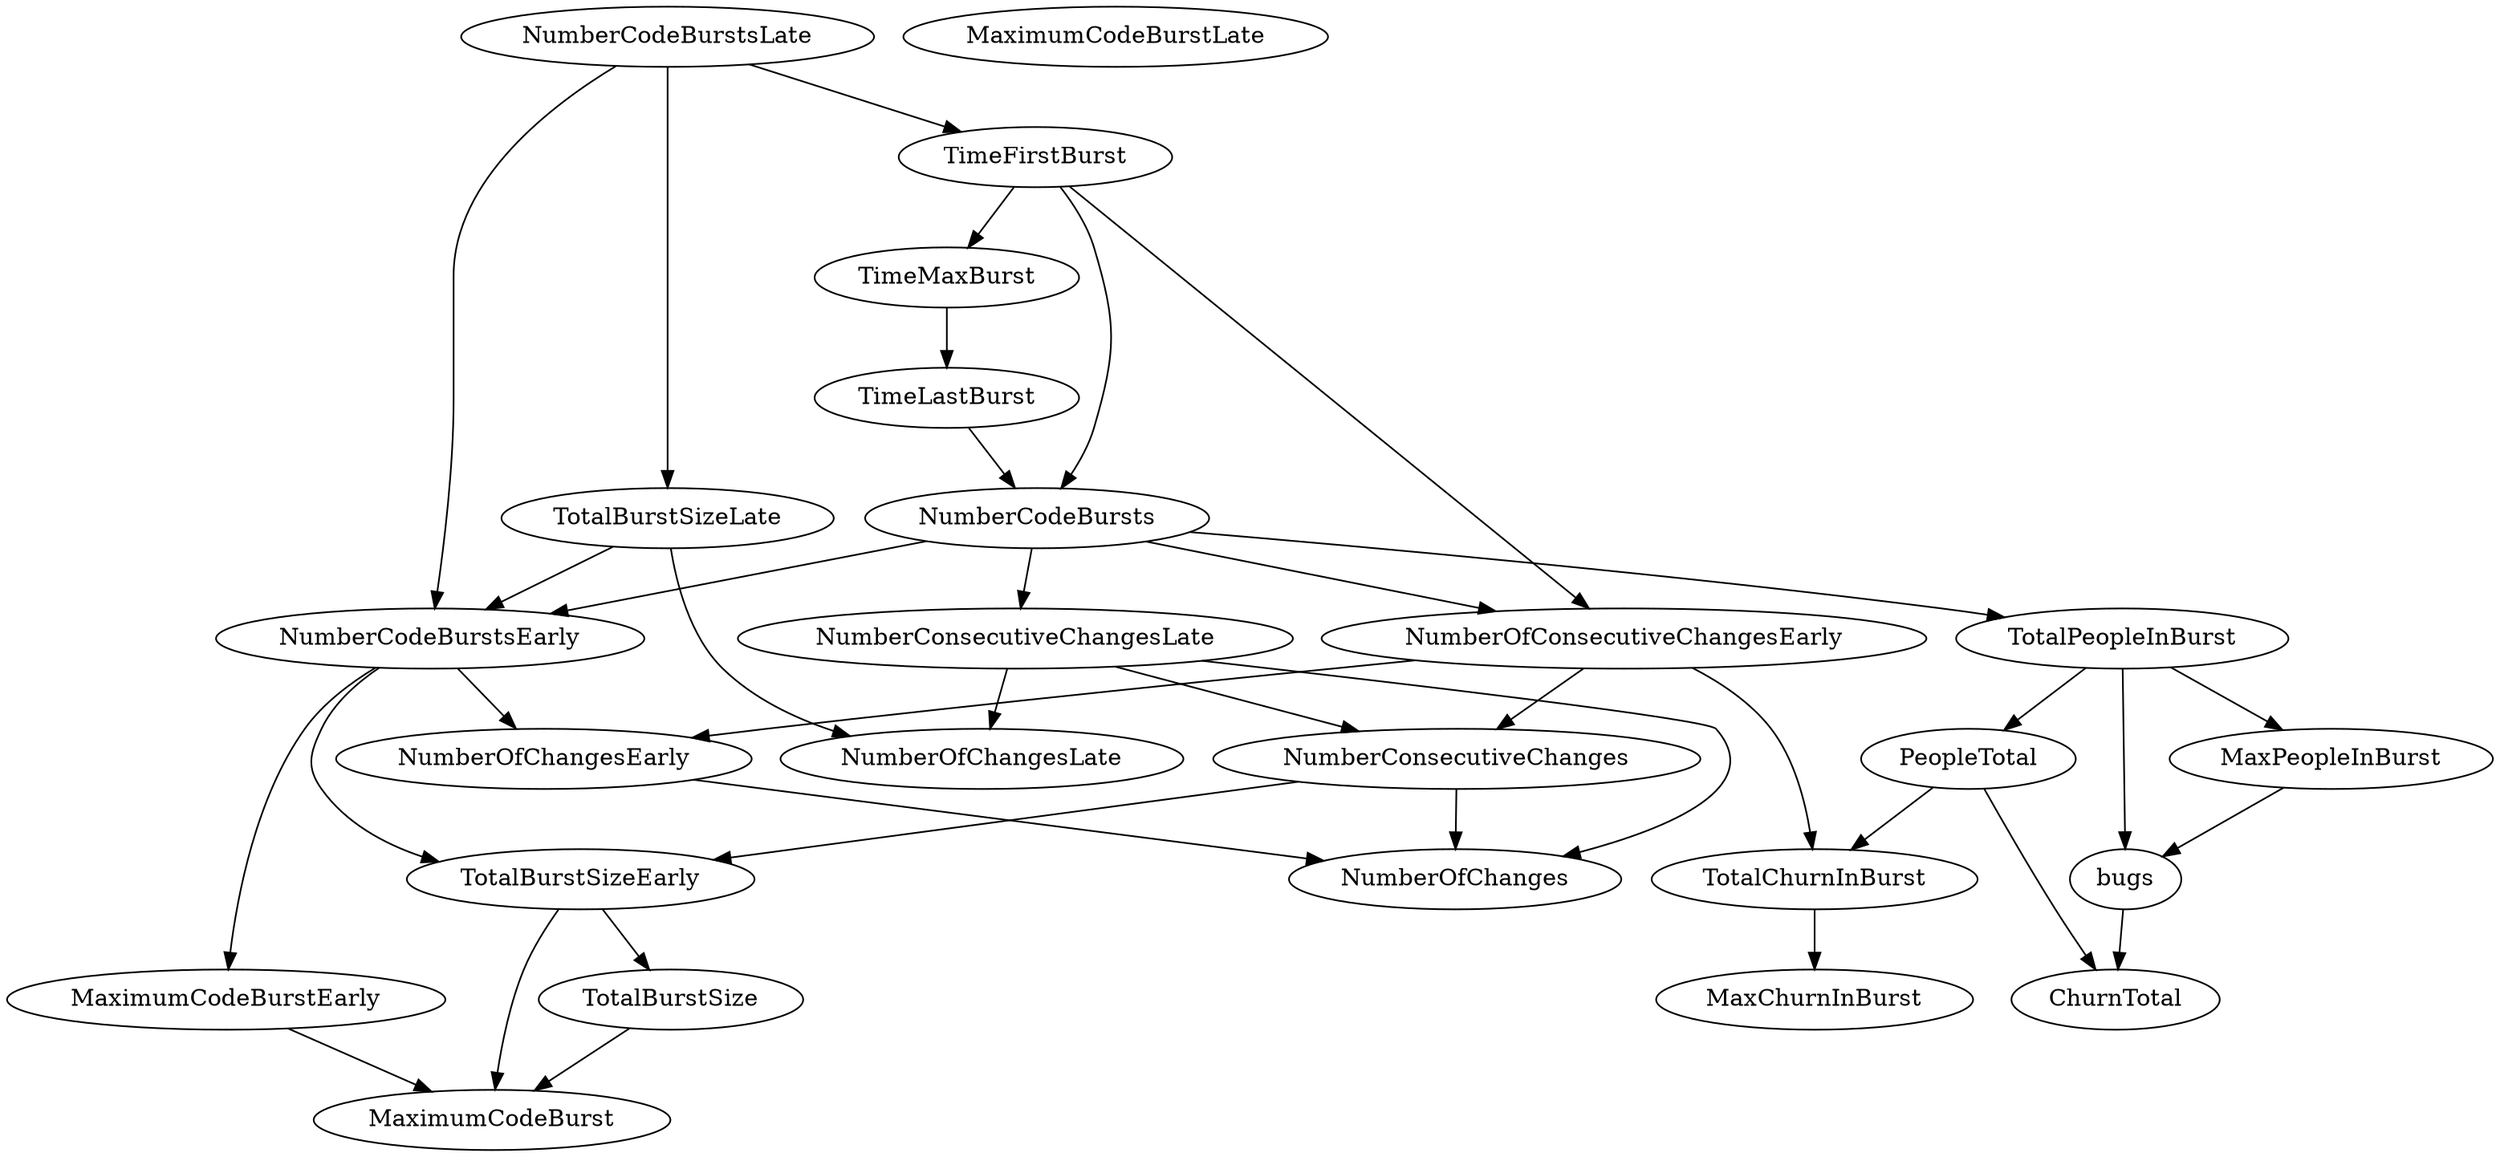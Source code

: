 digraph {
   TotalPeopleInBurst;
   MaximumCodeBurstLate;
   NumberOfChanges;
   MaxPeopleInBurst;
   TotalBurstSizeLate;
   NumberCodeBurstsLate;
   NumberOfChangesLate;
   NumberOfChangesEarly;
   MaxChurnInBurst;
   MaximumCodeBurstEarly;
   NumberCodeBurstsEarly;
   TimeFirstBurst;
   TotalChurnInBurst;
   ChurnTotal;
   MaximumCodeBurst;
   NumberOfConsecutiveChangesEarly;
   NumberConsecutiveChangesLate;
   TotalBurstSizeEarly;
   TotalBurstSize;
   TimeMaxBurst;
   NumberConsecutiveChanges;
   TimeLastBurst;
   NumberCodeBursts;
   PeopleTotal;
   bugs;
   TotalPeopleInBurst -> MaxPeopleInBurst;
   TotalPeopleInBurst -> PeopleTotal;
   TotalPeopleInBurst -> bugs;
   MaxPeopleInBurst -> bugs;
   TotalBurstSizeLate -> NumberOfChangesLate;
   TotalBurstSizeLate -> NumberCodeBurstsEarly;
   NumberCodeBurstsLate -> TotalBurstSizeLate;
   NumberCodeBurstsLate -> NumberCodeBurstsEarly;
   NumberCodeBurstsLate -> TimeFirstBurst;
   NumberOfChangesEarly -> NumberOfChanges;
   MaximumCodeBurstEarly -> MaximumCodeBurst;
   NumberCodeBurstsEarly -> NumberOfChangesEarly;
   NumberCodeBurstsEarly -> MaximumCodeBurstEarly;
   NumberCodeBurstsEarly -> TotalBurstSizeEarly;
   TimeFirstBurst -> NumberOfConsecutiveChangesEarly;
   TimeFirstBurst -> TimeMaxBurst;
   TimeFirstBurst -> NumberCodeBursts;
   TotalChurnInBurst -> MaxChurnInBurst;
   NumberOfConsecutiveChangesEarly -> NumberOfChangesEarly;
   NumberOfConsecutiveChangesEarly -> TotalChurnInBurst;
   NumberOfConsecutiveChangesEarly -> NumberConsecutiveChanges;
   NumberConsecutiveChangesLate -> NumberOfChanges;
   NumberConsecutiveChangesLate -> NumberOfChangesLate;
   NumberConsecutiveChangesLate -> NumberConsecutiveChanges;
   TotalBurstSizeEarly -> MaximumCodeBurst;
   TotalBurstSizeEarly -> TotalBurstSize;
   TotalBurstSize -> MaximumCodeBurst;
   TimeMaxBurst -> TimeLastBurst;
   NumberConsecutiveChanges -> NumberOfChanges;
   NumberConsecutiveChanges -> TotalBurstSizeEarly;
   TimeLastBurst -> NumberCodeBursts;
   NumberCodeBursts -> TotalPeopleInBurst;
   NumberCodeBursts -> NumberCodeBurstsEarly;
   NumberCodeBursts -> NumberOfConsecutiveChangesEarly;
   NumberCodeBursts -> NumberConsecutiveChangesLate;
   PeopleTotal -> TotalChurnInBurst;
   PeopleTotal -> ChurnTotal;
   bugs -> ChurnTotal;
}
